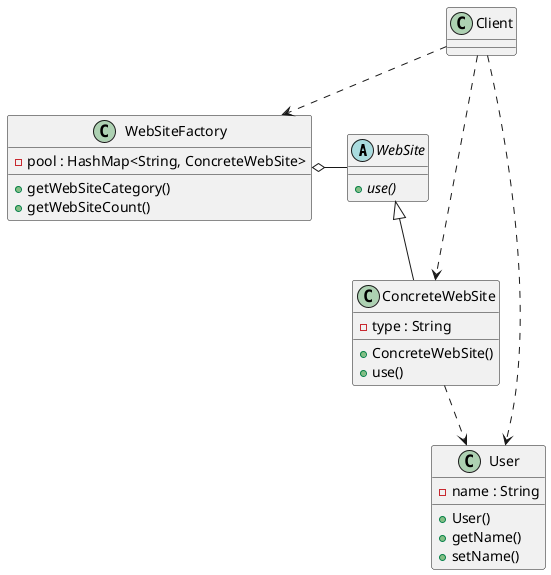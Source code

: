 @startuml
abstract class WebSite {
    {abstract} + use()
}
class ConcreteWebSite {
    - type : String
    + ConcreteWebSite()
    + use()
}
class WebSiteFactory {
    - pool : HashMap<String, ConcreteWebSite>
    + getWebSiteCategory()
    + getWebSiteCount()
}
class User {
    - name : String
    + User()
    + getName()
    + setName()
}
ConcreteWebSite -up-|> WebSite
WebSiteFactory o-right- WebSite
Client ..> WebSiteFactory
Client ..> ConcreteWebSite
Client ..> User
ConcreteWebSite ..> User
@enduml